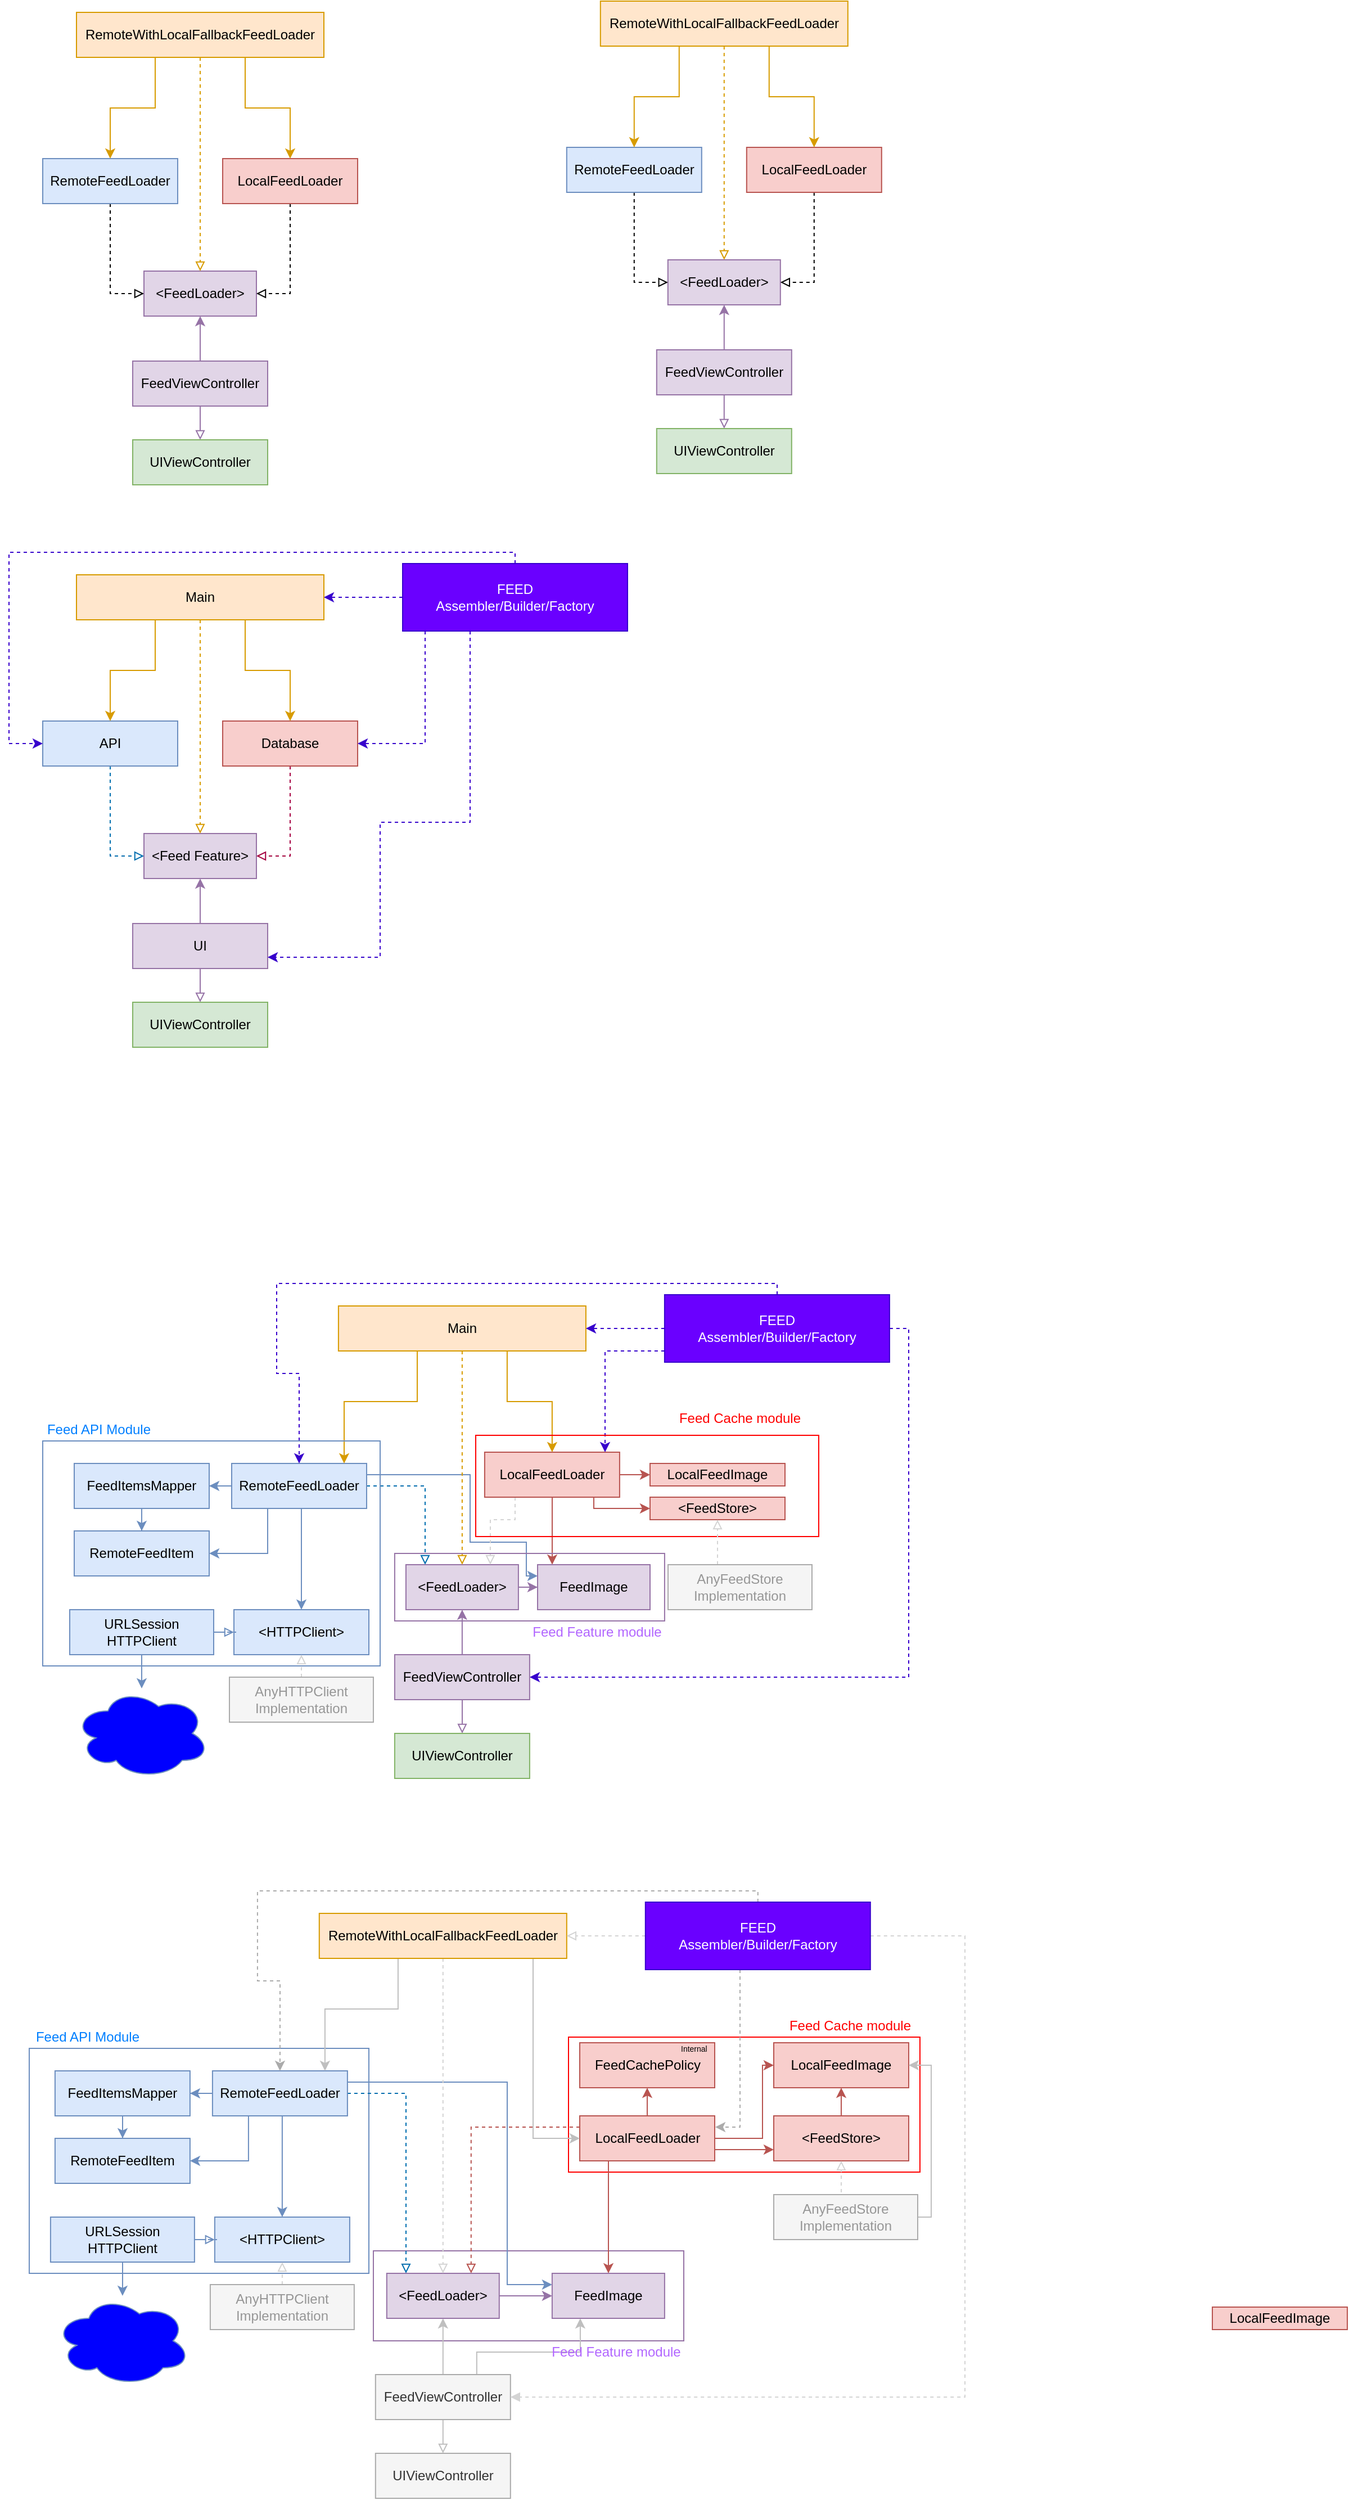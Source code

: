 <mxfile version="20.5.1" type="github">
  <diagram id="p42oD-dZs1eEMd3FKmhi" name="Page-1">
    <mxGraphModel dx="1455" dy="994" grid="1" gridSize="10" guides="1" tooltips="1" connect="1" arrows="1" fold="1" page="1" pageScale="1" pageWidth="850" pageHeight="1100" math="0" shadow="0">
      <root>
        <mxCell id="0" />
        <mxCell id="1" parent="0" />
        <mxCell id="uOSYkVKz3Ye25T7AAIyX-46" value="" style="rounded=0;whiteSpace=wrap;html=1;fillColor=none;strokeColor=#9673a6;" parent="1" vertex="1">
          <mxGeometry x="334" y="2120" width="276" height="80" as="geometry" />
        </mxCell>
        <mxCell id="uOSYkVKz3Ye25T7AAIyX-34" value="" style="rounded=0;whiteSpace=wrap;html=1;fillColor=none;strokeColor=#6c8ebf;" parent="1" vertex="1">
          <mxGeometry x="28" y="1940" width="302" height="200" as="geometry" />
        </mxCell>
        <mxCell id="uOSYkVKz3Ye25T7AAIyX-37" value="" style="rounded=0;whiteSpace=wrap;html=1;fillColor=none;strokeColor=#FF0000;" parent="1" vertex="1">
          <mxGeometry x="507.5" y="1930" width="312.5" height="120" as="geometry" />
        </mxCell>
        <mxCell id="KmlyCW7bkHcfsmOVIcOK-3" style="edgeStyle=orthogonalEdgeStyle;rounded=0;orthogonalLoop=1;jettySize=auto;html=1;fontColor=#1726FF;endArrow=block;endFill=0;fillColor=#e1d5e7;strokeColor=#9673a6;" parent="1" source="KmlyCW7bkHcfsmOVIcOK-1" target="KmlyCW7bkHcfsmOVIcOK-2" edge="1">
          <mxGeometry relative="1" as="geometry" />
        </mxCell>
        <mxCell id="KmlyCW7bkHcfsmOVIcOK-5" style="edgeStyle=orthogonalEdgeStyle;rounded=0;orthogonalLoop=1;jettySize=auto;html=1;fontColor=#1726FF;endArrow=classic;endFill=1;fillColor=#e1d5e7;strokeColor=#9673a6;" parent="1" source="KmlyCW7bkHcfsmOVIcOK-1" target="KmlyCW7bkHcfsmOVIcOK-4" edge="1">
          <mxGeometry relative="1" as="geometry" />
        </mxCell>
        <mxCell id="KmlyCW7bkHcfsmOVIcOK-1" value="FeedViewController" style="rounded=0;whiteSpace=wrap;html=1;fillColor=#e1d5e7;strokeColor=#9673a6;" parent="1" vertex="1">
          <mxGeometry x="120" y="440" width="120" height="40" as="geometry" />
        </mxCell>
        <mxCell id="KmlyCW7bkHcfsmOVIcOK-2" value="UIViewController" style="rounded=0;whiteSpace=wrap;html=1;fillColor=#d5e8d4;strokeColor=#82b366;" parent="1" vertex="1">
          <mxGeometry x="120" y="510" width="120" height="40" as="geometry" />
        </mxCell>
        <mxCell id="KmlyCW7bkHcfsmOVIcOK-4" value="&amp;lt;FeedLoader&amp;gt;" style="rounded=0;whiteSpace=wrap;html=1;fillColor=#e1d5e7;strokeColor=#9673a6;" parent="1" vertex="1">
          <mxGeometry x="130" y="360" width="100" height="40" as="geometry" />
        </mxCell>
        <mxCell id="KmlyCW7bkHcfsmOVIcOK-7" style="edgeStyle=orthogonalEdgeStyle;rounded=0;orthogonalLoop=1;jettySize=auto;html=1;entryX=0;entryY=0.5;entryDx=0;entryDy=0;fontColor=#1726FF;endArrow=block;endFill=0;dashed=1;" parent="1" source="KmlyCW7bkHcfsmOVIcOK-6" target="KmlyCW7bkHcfsmOVIcOK-4" edge="1">
          <mxGeometry relative="1" as="geometry" />
        </mxCell>
        <mxCell id="KmlyCW7bkHcfsmOVIcOK-6" value="RemoteFeedLoader" style="rounded=0;whiteSpace=wrap;html=1;fillColor=#dae8fc;strokeColor=#6c8ebf;" parent="1" vertex="1">
          <mxGeometry x="40" y="260" width="120" height="40" as="geometry" />
        </mxCell>
        <mxCell id="KmlyCW7bkHcfsmOVIcOK-9" style="edgeStyle=orthogonalEdgeStyle;rounded=0;orthogonalLoop=1;jettySize=auto;html=1;entryX=1;entryY=0.5;entryDx=0;entryDy=0;fontColor=#1726FF;endArrow=block;endFill=0;dashed=1;" parent="1" source="KmlyCW7bkHcfsmOVIcOK-8" target="KmlyCW7bkHcfsmOVIcOK-4" edge="1">
          <mxGeometry relative="1" as="geometry" />
        </mxCell>
        <mxCell id="KmlyCW7bkHcfsmOVIcOK-8" value="LocalFeedLoader" style="rounded=0;whiteSpace=wrap;html=1;fillColor=#f8cecc;strokeColor=#b85450;" parent="1" vertex="1">
          <mxGeometry x="200" y="260" width="120" height="40" as="geometry" />
        </mxCell>
        <mxCell id="KmlyCW7bkHcfsmOVIcOK-12" style="edgeStyle=orthogonalEdgeStyle;rounded=0;orthogonalLoop=1;jettySize=auto;html=1;dashed=1;fontColor=#1726FF;endArrow=block;endFill=0;fillColor=#ffe6cc;strokeColor=#d79b00;" parent="1" source="KmlyCW7bkHcfsmOVIcOK-11" target="KmlyCW7bkHcfsmOVIcOK-4" edge="1">
          <mxGeometry relative="1" as="geometry" />
        </mxCell>
        <mxCell id="KmlyCW7bkHcfsmOVIcOK-13" style="edgeStyle=orthogonalEdgeStyle;rounded=0;orthogonalLoop=1;jettySize=auto;html=1;fontColor=#1726FF;endArrow=classic;endFill=1;strokeColor=#d79b00;fillColor=#ffe6cc;" parent="1" source="KmlyCW7bkHcfsmOVIcOK-11" target="KmlyCW7bkHcfsmOVIcOK-6" edge="1">
          <mxGeometry relative="1" as="geometry">
            <Array as="points">
              <mxPoint x="140" y="215" />
              <mxPoint x="100" y="215" />
            </Array>
          </mxGeometry>
        </mxCell>
        <mxCell id="KmlyCW7bkHcfsmOVIcOK-14" style="edgeStyle=orthogonalEdgeStyle;rounded=0;orthogonalLoop=1;jettySize=auto;html=1;fontColor=#1726FF;endArrow=classic;endFill=1;strokeColor=#d79b00;fillColor=#ffe6cc;" parent="1" source="KmlyCW7bkHcfsmOVIcOK-11" target="KmlyCW7bkHcfsmOVIcOK-8" edge="1">
          <mxGeometry relative="1" as="geometry">
            <Array as="points">
              <mxPoint x="220" y="215" />
              <mxPoint x="260" y="215" />
            </Array>
          </mxGeometry>
        </mxCell>
        <mxCell id="KmlyCW7bkHcfsmOVIcOK-11" value="RemoteWithLocalFallbackFeedLoader" style="rounded=0;whiteSpace=wrap;html=1;fillColor=#ffe6cc;strokeColor=#d79b00;" parent="1" vertex="1">
          <mxGeometry x="70" y="130" width="220" height="40" as="geometry" />
        </mxCell>
        <mxCell id="UHS8fWVABQz516dVmGSH-1" style="edgeStyle=orthogonalEdgeStyle;rounded=0;orthogonalLoop=1;jettySize=auto;html=1;fontColor=#1726FF;endArrow=block;endFill=0;fillColor=#e1d5e7;strokeColor=#9673a6;" parent="1" source="UHS8fWVABQz516dVmGSH-3" target="UHS8fWVABQz516dVmGSH-4" edge="1">
          <mxGeometry relative="1" as="geometry" />
        </mxCell>
        <mxCell id="UHS8fWVABQz516dVmGSH-2" style="edgeStyle=orthogonalEdgeStyle;rounded=0;orthogonalLoop=1;jettySize=auto;html=1;fontColor=#1726FF;endArrow=classic;endFill=1;fillColor=#e1d5e7;strokeColor=#9673a6;" parent="1" source="UHS8fWVABQz516dVmGSH-3" target="UHS8fWVABQz516dVmGSH-5" edge="1">
          <mxGeometry relative="1" as="geometry" />
        </mxCell>
        <mxCell id="UHS8fWVABQz516dVmGSH-3" value="UI" style="rounded=0;whiteSpace=wrap;html=1;fillColor=#e1d5e7;strokeColor=#9673a6;" parent="1" vertex="1">
          <mxGeometry x="120" y="940" width="120" height="40" as="geometry" />
        </mxCell>
        <mxCell id="UHS8fWVABQz516dVmGSH-4" value="UIViewController" style="rounded=0;whiteSpace=wrap;html=1;fillColor=#d5e8d4;strokeColor=#82b366;" parent="1" vertex="1">
          <mxGeometry x="120" y="1010" width="120" height="40" as="geometry" />
        </mxCell>
        <mxCell id="UHS8fWVABQz516dVmGSH-5" value="&amp;lt;Feed Feature&amp;gt;" style="rounded=0;whiteSpace=wrap;html=1;fillColor=#e1d5e7;strokeColor=#9673a6;" parent="1" vertex="1">
          <mxGeometry x="130" y="860" width="100" height="40" as="geometry" />
        </mxCell>
        <mxCell id="UHS8fWVABQz516dVmGSH-6" style="edgeStyle=orthogonalEdgeStyle;rounded=0;orthogonalLoop=1;jettySize=auto;html=1;entryX=0;entryY=0.5;entryDx=0;entryDy=0;fontColor=#1726FF;endArrow=block;endFill=0;dashed=1;fillColor=#1ba1e2;strokeColor=#006EAF;" parent="1" source="UHS8fWVABQz516dVmGSH-7" target="UHS8fWVABQz516dVmGSH-5" edge="1">
          <mxGeometry relative="1" as="geometry" />
        </mxCell>
        <mxCell id="UHS8fWVABQz516dVmGSH-7" value="API" style="rounded=0;whiteSpace=wrap;html=1;fillColor=#dae8fc;strokeColor=#6c8ebf;" parent="1" vertex="1">
          <mxGeometry x="40" y="760" width="120" height="40" as="geometry" />
        </mxCell>
        <mxCell id="UHS8fWVABQz516dVmGSH-8" style="edgeStyle=orthogonalEdgeStyle;rounded=0;orthogonalLoop=1;jettySize=auto;html=1;entryX=1;entryY=0.5;entryDx=0;entryDy=0;fontColor=#1726FF;endArrow=block;endFill=0;dashed=1;fillColor=#d80073;strokeColor=#A50040;" parent="1" source="UHS8fWVABQz516dVmGSH-9" target="UHS8fWVABQz516dVmGSH-5" edge="1">
          <mxGeometry relative="1" as="geometry" />
        </mxCell>
        <mxCell id="UHS8fWVABQz516dVmGSH-9" value="Database" style="rounded=0;whiteSpace=wrap;html=1;fillColor=#f8cecc;strokeColor=#b85450;" parent="1" vertex="1">
          <mxGeometry x="200" y="760" width="120" height="40" as="geometry" />
        </mxCell>
        <mxCell id="UHS8fWVABQz516dVmGSH-10" style="edgeStyle=orthogonalEdgeStyle;rounded=0;orthogonalLoop=1;jettySize=auto;html=1;dashed=1;fontColor=#1726FF;endArrow=block;endFill=0;fillColor=#ffe6cc;strokeColor=#d79b00;" parent="1" source="UHS8fWVABQz516dVmGSH-13" target="UHS8fWVABQz516dVmGSH-5" edge="1">
          <mxGeometry relative="1" as="geometry" />
        </mxCell>
        <mxCell id="UHS8fWVABQz516dVmGSH-11" style="edgeStyle=orthogonalEdgeStyle;rounded=0;orthogonalLoop=1;jettySize=auto;html=1;fontColor=#1726FF;endArrow=classic;endFill=1;strokeColor=#d79b00;fillColor=#ffe6cc;" parent="1" source="UHS8fWVABQz516dVmGSH-13" target="UHS8fWVABQz516dVmGSH-7" edge="1">
          <mxGeometry relative="1" as="geometry">
            <Array as="points">
              <mxPoint x="140" y="715" />
              <mxPoint x="100" y="715" />
            </Array>
          </mxGeometry>
        </mxCell>
        <mxCell id="UHS8fWVABQz516dVmGSH-12" style="edgeStyle=orthogonalEdgeStyle;rounded=0;orthogonalLoop=1;jettySize=auto;html=1;fontColor=#1726FF;endArrow=classic;endFill=1;strokeColor=#d79b00;fillColor=#ffe6cc;" parent="1" source="UHS8fWVABQz516dVmGSH-13" target="UHS8fWVABQz516dVmGSH-9" edge="1">
          <mxGeometry relative="1" as="geometry">
            <Array as="points">
              <mxPoint x="220" y="715" />
              <mxPoint x="260" y="715" />
            </Array>
          </mxGeometry>
        </mxCell>
        <mxCell id="UHS8fWVABQz516dVmGSH-13" value="Main" style="rounded=0;whiteSpace=wrap;html=1;fillColor=#ffe6cc;strokeColor=#d79b00;" parent="1" vertex="1">
          <mxGeometry x="70" y="630" width="220" height="40" as="geometry" />
        </mxCell>
        <mxCell id="UHS8fWVABQz516dVmGSH-28" style="edgeStyle=orthogonalEdgeStyle;rounded=0;orthogonalLoop=1;jettySize=auto;html=1;dashed=1;fillColor=#6a00ff;strokeColor=#3700CC;" parent="1" source="UHS8fWVABQz516dVmGSH-27" target="UHS8fWVABQz516dVmGSH-7" edge="1">
          <mxGeometry relative="1" as="geometry">
            <Array as="points">
              <mxPoint x="460" y="610" />
              <mxPoint x="10" y="610" />
              <mxPoint x="10" y="780" />
            </Array>
          </mxGeometry>
        </mxCell>
        <mxCell id="UHS8fWVABQz516dVmGSH-29" style="edgeStyle=orthogonalEdgeStyle;rounded=0;orthogonalLoop=1;jettySize=auto;html=1;dashed=1;fillColor=#6a00ff;strokeColor=#3700CC;" parent="1" source="UHS8fWVABQz516dVmGSH-27" edge="1">
          <mxGeometry relative="1" as="geometry">
            <mxPoint x="290" y="650" as="targetPoint" />
            <Array as="points">
              <mxPoint x="290" y="650" />
            </Array>
          </mxGeometry>
        </mxCell>
        <mxCell id="UHS8fWVABQz516dVmGSH-30" style="edgeStyle=orthogonalEdgeStyle;rounded=0;orthogonalLoop=1;jettySize=auto;html=1;entryX=1;entryY=0.5;entryDx=0;entryDy=0;dashed=1;fillColor=#6a00ff;strokeColor=#3700CC;" parent="1" source="UHS8fWVABQz516dVmGSH-27" target="UHS8fWVABQz516dVmGSH-9" edge="1">
          <mxGeometry relative="1" as="geometry">
            <Array as="points">
              <mxPoint x="380" y="780" />
            </Array>
          </mxGeometry>
        </mxCell>
        <mxCell id="UHS8fWVABQz516dVmGSH-31" style="edgeStyle=orthogonalEdgeStyle;rounded=0;orthogonalLoop=1;jettySize=auto;html=1;entryX=1;entryY=0.75;entryDx=0;entryDy=0;dashed=1;fillColor=#6a00ff;strokeColor=#3700CC;" parent="1" source="UHS8fWVABQz516dVmGSH-27" target="UHS8fWVABQz516dVmGSH-3" edge="1">
          <mxGeometry relative="1" as="geometry">
            <Array as="points">
              <mxPoint x="420" y="850" />
              <mxPoint x="340" y="850" />
              <mxPoint x="340" y="970" />
            </Array>
          </mxGeometry>
        </mxCell>
        <mxCell id="UHS8fWVABQz516dVmGSH-27" value="FEED&lt;br&gt;Assembler/Builder/Factory" style="rounded=0;whiteSpace=wrap;html=1;fillColor=#6a00ff;strokeColor=#3700CC;fontColor=#ffffff;" parent="1" vertex="1">
          <mxGeometry x="360" y="620" width="200" height="60" as="geometry" />
        </mxCell>
        <mxCell id="RN0qRQM23OqKxAwOWOvE-1" style="edgeStyle=orthogonalEdgeStyle;rounded=0;orthogonalLoop=1;jettySize=auto;html=1;fontColor=#1726FF;endArrow=block;endFill=0;fillColor=#e1d5e7;strokeColor=#9673a6;" parent="1" source="RN0qRQM23OqKxAwOWOvE-3" target="RN0qRQM23OqKxAwOWOvE-4" edge="1">
          <mxGeometry relative="1" as="geometry" />
        </mxCell>
        <mxCell id="RN0qRQM23OqKxAwOWOvE-2" style="edgeStyle=orthogonalEdgeStyle;rounded=0;orthogonalLoop=1;jettySize=auto;html=1;fontColor=#1726FF;endArrow=classic;endFill=1;fillColor=#e1d5e7;strokeColor=#9673a6;" parent="1" source="RN0qRQM23OqKxAwOWOvE-3" target="RN0qRQM23OqKxAwOWOvE-5" edge="1">
          <mxGeometry relative="1" as="geometry" />
        </mxCell>
        <mxCell id="RN0qRQM23OqKxAwOWOvE-3" value="FeedViewController" style="rounded=0;whiteSpace=wrap;html=1;fillColor=#e1d5e7;strokeColor=#9673a6;" parent="1" vertex="1">
          <mxGeometry x="352.95" y="1590" width="120" height="40" as="geometry" />
        </mxCell>
        <mxCell id="RN0qRQM23OqKxAwOWOvE-4" value="UIViewController" style="rounded=0;whiteSpace=wrap;html=1;fillColor=#d5e8d4;strokeColor=#82b366;" parent="1" vertex="1">
          <mxGeometry x="352.95" y="1660" width="120" height="40" as="geometry" />
        </mxCell>
        <mxCell id="om084BK4JAXsh2P9WHg9-24" style="edgeStyle=orthogonalEdgeStyle;rounded=0;orthogonalLoop=1;jettySize=auto;html=1;entryX=0;entryY=0.5;entryDx=0;entryDy=0;labelBackgroundColor=default;fontColor=#1726FF;strokeColor=#9673a6;endFill=1;fillColor=#e1d5e7;" parent="1" source="RN0qRQM23OqKxAwOWOvE-5" target="om084BK4JAXsh2P9WHg9-11" edge="1">
          <mxGeometry relative="1" as="geometry">
            <Array as="points" />
          </mxGeometry>
        </mxCell>
        <mxCell id="RN0qRQM23OqKxAwOWOvE-5" value="&amp;lt;FeedLoader&amp;gt;" style="rounded=0;whiteSpace=wrap;html=1;fillColor=#e1d5e7;strokeColor=#9673a6;" parent="1" vertex="1">
          <mxGeometry x="362.95" y="1510" width="100" height="40" as="geometry" />
        </mxCell>
        <mxCell id="RN0qRQM23OqKxAwOWOvE-6" style="edgeStyle=orthogonalEdgeStyle;rounded=0;orthogonalLoop=1;jettySize=auto;html=1;fontColor=#1726FF;endArrow=block;endFill=0;dashed=1;fillColor=#1ba1e2;strokeColor=#006EAF;exitX=1;exitY=0.5;exitDx=0;exitDy=0;" parent="1" source="RN0qRQM23OqKxAwOWOvE-7" edge="1">
          <mxGeometry relative="1" as="geometry">
            <mxPoint x="380" y="1510" as="targetPoint" />
            <Array as="points">
              <mxPoint x="380" y="1440" />
            </Array>
          </mxGeometry>
        </mxCell>
        <mxCell id="RN0qRQM23OqKxAwOWOvE-25" style="edgeStyle=orthogonalEdgeStyle;rounded=0;orthogonalLoop=1;jettySize=auto;html=1;entryX=0.5;entryY=0;entryDx=0;entryDy=0;fillColor=#dae8fc;strokeColor=#6c8ebf;" parent="1" source="RN0qRQM23OqKxAwOWOvE-7" target="RN0qRQM23OqKxAwOWOvE-20" edge="1">
          <mxGeometry relative="1" as="geometry">
            <Array as="points">
              <mxPoint x="270" y="1480" />
              <mxPoint x="270" y="1480" />
            </Array>
          </mxGeometry>
        </mxCell>
        <mxCell id="RN0qRQM23OqKxAwOWOvE-26" value="" style="edgeStyle=orthogonalEdgeStyle;rounded=0;orthogonalLoop=1;jettySize=auto;html=1;fillColor=#dae8fc;strokeColor=#6c8ebf;" parent="1" source="RN0qRQM23OqKxAwOWOvE-7" target="RN0qRQM23OqKxAwOWOvE-19" edge="1">
          <mxGeometry relative="1" as="geometry" />
        </mxCell>
        <mxCell id="om084BK4JAXsh2P9WHg9-22" style="edgeStyle=orthogonalEdgeStyle;rounded=0;orthogonalLoop=1;jettySize=auto;html=1;labelBackgroundColor=default;fontColor=default;strokeColor=#6c8ebf;entryX=1;entryY=0.5;entryDx=0;entryDy=0;fillColor=#dae8fc;" parent="1" source="RN0qRQM23OqKxAwOWOvE-7" target="om084BK4JAXsh2P9WHg9-17" edge="1">
          <mxGeometry relative="1" as="geometry">
            <mxPoint x="190" y="1510.0" as="targetPoint" />
            <Array as="points">
              <mxPoint x="240" y="1500" />
            </Array>
          </mxGeometry>
        </mxCell>
        <mxCell id="om084BK4JAXsh2P9WHg9-23" style="edgeStyle=orthogonalEdgeStyle;rounded=0;orthogonalLoop=1;jettySize=auto;html=1;entryX=0;entryY=0.25;entryDx=0;entryDy=0;labelBackgroundColor=default;fontColor=default;strokeColor=#6c8ebf;fillColor=#dae8fc;" parent="1" source="RN0qRQM23OqKxAwOWOvE-7" target="om084BK4JAXsh2P9WHg9-11" edge="1">
          <mxGeometry relative="1" as="geometry">
            <Array as="points">
              <mxPoint x="420" y="1430" />
              <mxPoint x="420" y="1490" />
              <mxPoint x="470" y="1490" />
              <mxPoint x="470" y="1520" />
            </Array>
          </mxGeometry>
        </mxCell>
        <mxCell id="RN0qRQM23OqKxAwOWOvE-7" value="RemoteFeedLoader" style="rounded=0;whiteSpace=wrap;html=1;fillColor=#dae8fc;strokeColor=#6c8ebf;" parent="1" vertex="1">
          <mxGeometry x="208" y="1420" width="120" height="40" as="geometry" />
        </mxCell>
        <mxCell id="om084BK4JAXsh2P9WHg9-7" style="edgeStyle=orthogonalEdgeStyle;rounded=0;orthogonalLoop=1;jettySize=auto;html=1;entryX=0;entryY=0.5;entryDx=0;entryDy=0;fontColor=#FF0000;labelBackgroundColor=none;fillColor=#f8cecc;strokeColor=#b85450;" parent="1" source="RN0qRQM23OqKxAwOWOvE-9" target="om084BK4JAXsh2P9WHg9-1" edge="1">
          <mxGeometry relative="1" as="geometry" />
        </mxCell>
        <mxCell id="om084BK4JAXsh2P9WHg9-14" style="edgeStyle=orthogonalEdgeStyle;rounded=0;orthogonalLoop=1;jettySize=auto;html=1;labelBackgroundColor=none;fontColor=#FF0000;strokeColor=#b85450;fillColor=#f8cecc;" parent="1" source="RN0qRQM23OqKxAwOWOvE-9" target="om084BK4JAXsh2P9WHg9-11" edge="1">
          <mxGeometry relative="1" as="geometry">
            <Array as="points">
              <mxPoint x="493" y="1490" />
              <mxPoint x="493" y="1490" />
            </Array>
          </mxGeometry>
        </mxCell>
        <mxCell id="om084BK4JAXsh2P9WHg9-27" style="edgeStyle=orthogonalEdgeStyle;rounded=0;orthogonalLoop=1;jettySize=auto;html=1;entryX=0;entryY=0.5;entryDx=0;entryDy=0;labelBackgroundColor=none;fontColor=#FF0000;strokeColor=#b85450;fillColor=#f8cecc;" parent="1" source="RN0qRQM23OqKxAwOWOvE-9" target="om084BK4JAXsh2P9WHg9-26" edge="1">
          <mxGeometry relative="1" as="geometry">
            <Array as="points">
              <mxPoint x="530" y="1460" />
            </Array>
          </mxGeometry>
        </mxCell>
        <mxCell id="om084BK4JAXsh2P9WHg9-34" style="edgeStyle=orthogonalEdgeStyle;rounded=0;orthogonalLoop=1;jettySize=auto;html=1;labelBackgroundColor=default;fontColor=default;strokeColor=#D4D4D4;entryX=0.75;entryY=0;entryDx=0;entryDy=0;endArrow=block;endFill=0;dashed=1;fillColor=#dae8fc;" parent="1" source="RN0qRQM23OqKxAwOWOvE-9" target="RN0qRQM23OqKxAwOWOvE-5" edge="1">
          <mxGeometry relative="1" as="geometry">
            <mxPoint x="440" y="1480" as="targetPoint" />
            <Array as="points">
              <mxPoint x="460" y="1470" />
              <mxPoint x="438" y="1470" />
            </Array>
          </mxGeometry>
        </mxCell>
        <mxCell id="RN0qRQM23OqKxAwOWOvE-9" value="LocalFeedLoader" style="rounded=0;whiteSpace=wrap;html=1;fillColor=#f8cecc;strokeColor=#b85450;" parent="1" vertex="1">
          <mxGeometry x="432.95" y="1410" width="120" height="40" as="geometry" />
        </mxCell>
        <mxCell id="RN0qRQM23OqKxAwOWOvE-10" style="edgeStyle=orthogonalEdgeStyle;rounded=0;orthogonalLoop=1;jettySize=auto;html=1;dashed=1;fontColor=#1726FF;endArrow=block;endFill=0;fillColor=#ffe6cc;strokeColor=#d79b00;" parent="1" source="RN0qRQM23OqKxAwOWOvE-13" target="RN0qRQM23OqKxAwOWOvE-5" edge="1">
          <mxGeometry relative="1" as="geometry" />
        </mxCell>
        <mxCell id="RN0qRQM23OqKxAwOWOvE-11" style="edgeStyle=orthogonalEdgeStyle;rounded=0;orthogonalLoop=1;jettySize=auto;html=1;fontColor=#1726FF;endArrow=classic;endFill=1;strokeColor=#d79b00;fillColor=#ffe6cc;" parent="1" source="RN0qRQM23OqKxAwOWOvE-13" target="RN0qRQM23OqKxAwOWOvE-7" edge="1">
          <mxGeometry relative="1" as="geometry">
            <Array as="points">
              <mxPoint x="373" y="1365" />
              <mxPoint x="308" y="1365" />
            </Array>
          </mxGeometry>
        </mxCell>
        <mxCell id="RN0qRQM23OqKxAwOWOvE-12" style="edgeStyle=orthogonalEdgeStyle;rounded=0;orthogonalLoop=1;jettySize=auto;html=1;fontColor=#1726FF;endArrow=classic;endFill=1;strokeColor=#d79b00;fillColor=#ffe6cc;" parent="1" source="RN0qRQM23OqKxAwOWOvE-13" target="RN0qRQM23OqKxAwOWOvE-9" edge="1">
          <mxGeometry relative="1" as="geometry">
            <Array as="points">
              <mxPoint x="452.95" y="1365" />
              <mxPoint x="492.95" y="1365" />
            </Array>
          </mxGeometry>
        </mxCell>
        <mxCell id="RN0qRQM23OqKxAwOWOvE-13" value="Main" style="rounded=0;whiteSpace=wrap;html=1;fillColor=#ffe6cc;strokeColor=#d79b00;" parent="1" vertex="1">
          <mxGeometry x="302.95" y="1280" width="220" height="40" as="geometry" />
        </mxCell>
        <mxCell id="RN0qRQM23OqKxAwOWOvE-14" style="edgeStyle=orthogonalEdgeStyle;rounded=0;orthogonalLoop=1;jettySize=auto;html=1;dashed=1;fillColor=#6a00ff;strokeColor=#3700CC;entryX=0.5;entryY=0;entryDx=0;entryDy=0;" parent="1" source="RN0qRQM23OqKxAwOWOvE-18" target="RN0qRQM23OqKxAwOWOvE-7" edge="1">
          <mxGeometry relative="1" as="geometry">
            <Array as="points">
              <mxPoint x="693" y="1260" />
              <mxPoint x="248" y="1260" />
              <mxPoint x="248" y="1340" />
              <mxPoint x="268" y="1340" />
            </Array>
          </mxGeometry>
        </mxCell>
        <mxCell id="RN0qRQM23OqKxAwOWOvE-15" style="edgeStyle=orthogonalEdgeStyle;rounded=0;orthogonalLoop=1;jettySize=auto;html=1;dashed=1;fillColor=#6a00ff;strokeColor=#3700CC;" parent="1" source="RN0qRQM23OqKxAwOWOvE-18" edge="1">
          <mxGeometry relative="1" as="geometry">
            <mxPoint x="522.95" y="1300" as="targetPoint" />
            <Array as="points">
              <mxPoint x="522.95" y="1300" />
            </Array>
          </mxGeometry>
        </mxCell>
        <mxCell id="RN0qRQM23OqKxAwOWOvE-16" style="edgeStyle=orthogonalEdgeStyle;rounded=0;orthogonalLoop=1;jettySize=auto;html=1;dashed=1;fillColor=#6a00ff;strokeColor=#3700CC;" parent="1" source="RN0qRQM23OqKxAwOWOvE-18" edge="1">
          <mxGeometry relative="1" as="geometry">
            <Array as="points">
              <mxPoint x="540" y="1320" />
            </Array>
            <mxPoint x="540" y="1410" as="targetPoint" />
          </mxGeometry>
        </mxCell>
        <mxCell id="RN0qRQM23OqKxAwOWOvE-17" style="edgeStyle=orthogonalEdgeStyle;rounded=0;orthogonalLoop=1;jettySize=auto;html=1;dashed=1;fillColor=#6a00ff;strokeColor=#3700CC;" parent="1" source="RN0qRQM23OqKxAwOWOvE-18" edge="1">
          <mxGeometry relative="1" as="geometry">
            <Array as="points">
              <mxPoint x="810" y="1300" />
              <mxPoint x="810" y="1610" />
              <mxPoint x="473" y="1610" />
            </Array>
            <mxPoint x="473" y="1610" as="targetPoint" />
          </mxGeometry>
        </mxCell>
        <mxCell id="RN0qRQM23OqKxAwOWOvE-18" value="FEED&lt;br&gt;Assembler/Builder/Factory" style="rounded=0;whiteSpace=wrap;html=1;fillColor=#6a00ff;strokeColor=#3700CC;fontColor=#ffffff;" parent="1" vertex="1">
          <mxGeometry x="592.95" y="1270" width="200" height="60" as="geometry" />
        </mxCell>
        <mxCell id="om084BK4JAXsh2P9WHg9-21" value="" style="edgeStyle=orthogonalEdgeStyle;rounded=0;orthogonalLoop=1;jettySize=auto;html=1;labelBackgroundColor=default;fontColor=default;strokeColor=#6c8ebf;fillColor=#dae8fc;" parent="1" source="RN0qRQM23OqKxAwOWOvE-19" target="om084BK4JAXsh2P9WHg9-17" edge="1">
          <mxGeometry relative="1" as="geometry" />
        </mxCell>
        <mxCell id="RN0qRQM23OqKxAwOWOvE-19" value="FeedItemsMapper" style="rounded=0;whiteSpace=wrap;html=1;fillColor=#dae8fc;strokeColor=#6c8ebf;" parent="1" vertex="1">
          <mxGeometry x="68" y="1420" width="120" height="40" as="geometry" />
        </mxCell>
        <mxCell id="RN0qRQM23OqKxAwOWOvE-20" value="&amp;lt;HTTPClient&amp;gt;" style="rounded=0;whiteSpace=wrap;html=1;fillColor=#dae8fc;strokeColor=#6c8ebf;" parent="1" vertex="1">
          <mxGeometry x="210" y="1550" width="120" height="40" as="geometry" />
        </mxCell>
        <mxCell id="RN0qRQM23OqKxAwOWOvE-23" value="" style="edgeStyle=orthogonalEdgeStyle;rounded=0;orthogonalLoop=1;jettySize=auto;html=1;fillColor=#dae8fc;strokeColor=#6c8ebf;" parent="1" source="RN0qRQM23OqKxAwOWOvE-21" target="RN0qRQM23OqKxAwOWOvE-22" edge="1">
          <mxGeometry relative="1" as="geometry" />
        </mxCell>
        <mxCell id="RN0qRQM23OqKxAwOWOvE-24" value="" style="edgeStyle=orthogonalEdgeStyle;rounded=0;orthogonalLoop=1;jettySize=auto;html=1;endArrow=block;endFill=0;dashed=1;fillColor=#dae8fc;strokeColor=#6c8ebf;" parent="1" source="RN0qRQM23OqKxAwOWOvE-21" target="RN0qRQM23OqKxAwOWOvE-20" edge="1">
          <mxGeometry relative="1" as="geometry" />
        </mxCell>
        <mxCell id="RN0qRQM23OqKxAwOWOvE-21" value="URLSession&lt;br&gt;HTTPClient" style="rounded=0;whiteSpace=wrap;html=1;fillColor=#dae8fc;strokeColor=#6c8ebf;" parent="1" vertex="1">
          <mxGeometry x="64" y="1550" width="128" height="40" as="geometry" />
        </mxCell>
        <mxCell id="RN0qRQM23OqKxAwOWOvE-22" value="" style="ellipse;shape=cloud;whiteSpace=wrap;html=1;fillColor=#0000FF;strokeColor=#6c8ebf;" parent="1" vertex="1">
          <mxGeometry x="68" y="1620" width="120" height="80" as="geometry" />
        </mxCell>
        <mxCell id="RN0qRQM23OqKxAwOWOvE-28" value="" style="rounded=0;whiteSpace=wrap;html=1;fillColor=none;strokeColor=#6c8ebf;" parent="1" vertex="1">
          <mxGeometry x="40" y="1400" width="300" height="200" as="geometry" />
        </mxCell>
        <mxCell id="RN0qRQM23OqKxAwOWOvE-29" value="Feed API Module" style="text;html=1;strokeColor=none;fillColor=none;align=center;verticalAlign=middle;whiteSpace=wrap;rounded=0;fontColor=#007FFF;" parent="1" vertex="1">
          <mxGeometry x="40" y="1380" width="100" height="20" as="geometry" />
        </mxCell>
        <mxCell id="om084BK4JAXsh2P9WHg9-1" value="LocalFeedImage" style="rounded=0;whiteSpace=wrap;html=1;fillColor=#f8cecc;strokeColor=#b85450;" parent="1" vertex="1">
          <mxGeometry x="580" y="1420" width="120" height="20" as="geometry" />
        </mxCell>
        <mxCell id="om084BK4JAXsh2P9WHg9-2" value="" style="rounded=0;whiteSpace=wrap;html=1;fillColor=none;strokeColor=#FF0000;" parent="1" vertex="1">
          <mxGeometry x="425" y="1395" width="305" height="90" as="geometry" />
        </mxCell>
        <mxCell id="om084BK4JAXsh2P9WHg9-5" value="Feed Cache module" style="text;html=1;strokeColor=none;fillColor=none;align=center;verticalAlign=middle;whiteSpace=wrap;rounded=0;fontColor=#FF0000;" parent="1" vertex="1">
          <mxGeometry x="600" y="1370" width="120" height="20" as="geometry" />
        </mxCell>
        <mxCell id="om084BK4JAXsh2P9WHg9-8" value="" style="edgeStyle=orthogonalEdgeStyle;rounded=0;orthogonalLoop=1;jettySize=auto;html=1;endArrow=block;endFill=0;dashed=1;fillColor=#dae8fc;strokeColor=#D4D4D4;exitX=0.5;exitY=0;exitDx=0;exitDy=0;entryX=0.5;entryY=1;entryDx=0;entryDy=0;" parent="1" source="om084BK4JAXsh2P9WHg9-9" target="RN0qRQM23OqKxAwOWOvE-20" edge="1">
          <mxGeometry relative="1" as="geometry">
            <mxPoint x="8" y="1510" as="targetPoint" />
            <Array as="points" />
          </mxGeometry>
        </mxCell>
        <mxCell id="om084BK4JAXsh2P9WHg9-9" value="&lt;font color=&quot;#969696&quot;&gt;AnyHTTPClient&lt;br&gt;Implementation&lt;br&gt;&lt;/font&gt;" style="rounded=0;whiteSpace=wrap;html=1;fillColor=#F5F5F5;strokeColor=#ABABAB;fontColor=#333333;" parent="1" vertex="1">
          <mxGeometry x="206" y="1610" width="128" height="40" as="geometry" />
        </mxCell>
        <mxCell id="om084BK4JAXsh2P9WHg9-11" value="FeedImage" style="rounded=0;whiteSpace=wrap;html=1;fillColor=#e1d5e7;strokeColor=#9673a6;" parent="1" vertex="1">
          <mxGeometry x="480" y="1510" width="100" height="40" as="geometry" />
        </mxCell>
        <mxCell id="om084BK4JAXsh2P9WHg9-17" value="RemoteFeedItem" style="rounded=0;whiteSpace=wrap;html=1;fillColor=#dae8fc;strokeColor=#6c8ebf;" parent="1" vertex="1">
          <mxGeometry x="68" y="1480" width="120" height="40" as="geometry" />
        </mxCell>
        <mxCell id="om084BK4JAXsh2P9WHg9-26" value="&amp;lt;FeedStore&amp;gt;" style="rounded=0;whiteSpace=wrap;html=1;fillColor=#f8cecc;strokeColor=#b85450;" parent="1" vertex="1">
          <mxGeometry x="580" y="1450" width="120" height="20" as="geometry" />
        </mxCell>
        <mxCell id="om084BK4JAXsh2P9WHg9-29" value="" style="edgeStyle=orthogonalEdgeStyle;rounded=0;orthogonalLoop=1;jettySize=auto;html=1;endArrow=block;endFill=0;dashed=1;fillColor=#dae8fc;strokeColor=#D4D4D4;exitX=0.379;exitY=0.034;exitDx=0;exitDy=0;entryX=0.5;entryY=1;entryDx=0;entryDy=0;exitPerimeter=0;" parent="1" source="om084BK4JAXsh2P9WHg9-30" target="om084BK4JAXsh2P9WHg9-26" edge="1">
          <mxGeometry relative="1" as="geometry">
            <mxPoint x="656" y="1490" as="targetPoint" />
            <Array as="points">
              <mxPoint x="641" y="1510" />
              <mxPoint x="640" y="1510" />
            </Array>
          </mxGeometry>
        </mxCell>
        <mxCell id="om084BK4JAXsh2P9WHg9-30" value="&lt;font color=&quot;#969696&quot;&gt;AnyFeedStore&lt;br&gt;Implementation&lt;br&gt;&lt;/font&gt;" style="rounded=0;whiteSpace=wrap;html=1;fillColor=#F5F5F5;strokeColor=#ABABAB;fontColor=#333333;" parent="1" vertex="1">
          <mxGeometry x="596" y="1510" width="128" height="40" as="geometry" />
        </mxCell>
        <mxCell id="om084BK4JAXsh2P9WHg9-32" value="" style="rounded=0;whiteSpace=wrap;html=1;fillColor=none;strokeColor=#9673a6;" parent="1" vertex="1">
          <mxGeometry x="352.95" y="1500" width="240" height="60" as="geometry" />
        </mxCell>
        <mxCell id="om084BK4JAXsh2P9WHg9-33" value="&lt;font color=&quot;#b266ff&quot;&gt;Feed Feature module&lt;/font&gt;" style="text;html=1;strokeColor=none;fillColor=none;align=center;verticalAlign=middle;whiteSpace=wrap;rounded=0;fontColor=#FF0000;" parent="1" vertex="1">
          <mxGeometry x="472.95" y="1560" width="120" height="20" as="geometry" />
        </mxCell>
        <mxCell id="uOSYkVKz3Ye25T7AAIyX-1" style="edgeStyle=orthogonalEdgeStyle;rounded=0;orthogonalLoop=1;jettySize=auto;html=1;fontColor=#1726FF;endArrow=block;endFill=0;fillColor=#e1d5e7;strokeColor=#BFBFBF;" parent="1" source="uOSYkVKz3Ye25T7AAIyX-3" target="uOSYkVKz3Ye25T7AAIyX-4" edge="1">
          <mxGeometry relative="1" as="geometry" />
        </mxCell>
        <mxCell id="uOSYkVKz3Ye25T7AAIyX-2" style="edgeStyle=orthogonalEdgeStyle;rounded=0;orthogonalLoop=1;jettySize=auto;html=1;fontColor=#1726FF;endArrow=classic;endFill=1;fillColor=#e1d5e7;strokeColor=#BFBFBF;" parent="1" source="uOSYkVKz3Ye25T7AAIyX-3" target="uOSYkVKz3Ye25T7AAIyX-6" edge="1">
          <mxGeometry relative="1" as="geometry" />
        </mxCell>
        <mxCell id="uOSYkVKz3Ye25T7AAIyX-64" style="edgeStyle=orthogonalEdgeStyle;rounded=0;orthogonalLoop=1;jettySize=auto;html=1;entryX=0.25;entryY=1;entryDx=0;entryDy=0;fontSize=7;strokeColor=#BFBFBF;exitX=0.75;exitY=0;exitDx=0;exitDy=0;" parent="1" source="uOSYkVKz3Ye25T7AAIyX-3" target="uOSYkVKz3Ye25T7AAIyX-41" edge="1">
          <mxGeometry relative="1" as="geometry">
            <Array as="points">
              <mxPoint x="426" y="2210" />
              <mxPoint x="518" y="2210" />
            </Array>
          </mxGeometry>
        </mxCell>
        <mxCell id="uOSYkVKz3Ye25T7AAIyX-3" value="FeedViewController" style="rounded=0;whiteSpace=wrap;html=1;fillColor=#F5F5F5;strokeColor=#ABABAB;fontColor=#333333;" parent="1" vertex="1">
          <mxGeometry x="335.9" y="2230" width="120" height="40" as="geometry" />
        </mxCell>
        <mxCell id="uOSYkVKz3Ye25T7AAIyX-4" value="UIViewController" style="rounded=0;whiteSpace=wrap;html=1;fillColor=#F5F5F5;strokeColor=#ABABAB;fontColor=#333333;" parent="1" vertex="1">
          <mxGeometry x="335.9" y="2300" width="120" height="40" as="geometry" />
        </mxCell>
        <mxCell id="uOSYkVKz3Ye25T7AAIyX-5" style="edgeStyle=orthogonalEdgeStyle;rounded=0;orthogonalLoop=1;jettySize=auto;html=1;entryX=0;entryY=0.5;entryDx=0;entryDy=0;labelBackgroundColor=default;fontColor=#1726FF;strokeColor=#9673a6;endFill=1;fillColor=#e1d5e7;" parent="1" source="uOSYkVKz3Ye25T7AAIyX-6" target="uOSYkVKz3Ye25T7AAIyX-41" edge="1">
          <mxGeometry relative="1" as="geometry">
            <Array as="points" />
          </mxGeometry>
        </mxCell>
        <mxCell id="uOSYkVKz3Ye25T7AAIyX-6" value="&amp;lt;FeedLoader&amp;gt;" style="rounded=0;whiteSpace=wrap;html=1;fillColor=#e1d5e7;strokeColor=#9673a6;" parent="1" vertex="1">
          <mxGeometry x="345.9" y="2140" width="100" height="40" as="geometry" />
        </mxCell>
        <mxCell id="uOSYkVKz3Ye25T7AAIyX-7" style="edgeStyle=orthogonalEdgeStyle;rounded=0;orthogonalLoop=1;jettySize=auto;html=1;fontColor=#1726FF;endArrow=block;endFill=0;dashed=1;fillColor=#1ba1e2;strokeColor=#006EAF;exitX=1;exitY=0.5;exitDx=0;exitDy=0;" parent="1" source="uOSYkVKz3Ye25T7AAIyX-12" target="uOSYkVKz3Ye25T7AAIyX-6" edge="1">
          <mxGeometry relative="1" as="geometry">
            <mxPoint x="362.95" y="2050" as="targetPoint" />
            <Array as="points">
              <mxPoint x="363" y="1980" />
            </Array>
          </mxGeometry>
        </mxCell>
        <mxCell id="uOSYkVKz3Ye25T7AAIyX-8" style="edgeStyle=orthogonalEdgeStyle;rounded=0;orthogonalLoop=1;jettySize=auto;html=1;entryX=0.5;entryY=0;entryDx=0;entryDy=0;fillColor=#dae8fc;strokeColor=#6c8ebf;" parent="1" source="uOSYkVKz3Ye25T7AAIyX-12" target="uOSYkVKz3Ye25T7AAIyX-29" edge="1">
          <mxGeometry relative="1" as="geometry">
            <Array as="points">
              <mxPoint x="252.95" y="2020" />
              <mxPoint x="252.95" y="2020" />
            </Array>
          </mxGeometry>
        </mxCell>
        <mxCell id="uOSYkVKz3Ye25T7AAIyX-9" value="" style="edgeStyle=orthogonalEdgeStyle;rounded=0;orthogonalLoop=1;jettySize=auto;html=1;fillColor=#dae8fc;strokeColor=#6c8ebf;" parent="1" source="uOSYkVKz3Ye25T7AAIyX-12" target="uOSYkVKz3Ye25T7AAIyX-28" edge="1">
          <mxGeometry relative="1" as="geometry" />
        </mxCell>
        <mxCell id="uOSYkVKz3Ye25T7AAIyX-10" style="edgeStyle=orthogonalEdgeStyle;rounded=0;orthogonalLoop=1;jettySize=auto;html=1;labelBackgroundColor=default;fontColor=default;strokeColor=#6c8ebf;entryX=1;entryY=0.5;entryDx=0;entryDy=0;fillColor=#dae8fc;" parent="1" source="uOSYkVKz3Ye25T7AAIyX-12" target="uOSYkVKz3Ye25T7AAIyX-42" edge="1">
          <mxGeometry relative="1" as="geometry">
            <mxPoint x="172.95" y="2050" as="targetPoint" />
            <Array as="points">
              <mxPoint x="222.95" y="2040" />
            </Array>
          </mxGeometry>
        </mxCell>
        <mxCell id="uOSYkVKz3Ye25T7AAIyX-11" style="edgeStyle=orthogonalEdgeStyle;rounded=0;orthogonalLoop=1;jettySize=auto;html=1;entryX=0;entryY=0.25;entryDx=0;entryDy=0;labelBackgroundColor=default;fontColor=default;strokeColor=#6c8ebf;fillColor=#dae8fc;" parent="1" source="uOSYkVKz3Ye25T7AAIyX-12" target="uOSYkVKz3Ye25T7AAIyX-41" edge="1">
          <mxGeometry relative="1" as="geometry">
            <Array as="points">
              <mxPoint x="453" y="1970" />
              <mxPoint x="453" y="2150" />
            </Array>
          </mxGeometry>
        </mxCell>
        <mxCell id="uOSYkVKz3Ye25T7AAIyX-12" value="RemoteFeedLoader" style="rounded=0;whiteSpace=wrap;html=1;fillColor=#dae8fc;strokeColor=#6c8ebf;" parent="1" vertex="1">
          <mxGeometry x="190.95" y="1960" width="120" height="40" as="geometry" />
        </mxCell>
        <mxCell id="uOSYkVKz3Ye25T7AAIyX-13" style="edgeStyle=orthogonalEdgeStyle;rounded=0;orthogonalLoop=1;jettySize=auto;html=1;fontColor=#FF0000;labelBackgroundColor=none;fillColor=#f8cecc;strokeColor=#b85450;" parent="1" source="uOSYkVKz3Ye25T7AAIyX-17" target="uOSYkVKz3Ye25T7AAIyX-36" edge="1">
          <mxGeometry relative="1" as="geometry">
            <mxPoint x="680" y="1980" as="targetPoint" />
            <Array as="points">
              <mxPoint x="680" y="2020" />
              <mxPoint x="680" y="1955" />
            </Array>
          </mxGeometry>
        </mxCell>
        <mxCell id="uOSYkVKz3Ye25T7AAIyX-16" style="edgeStyle=orthogonalEdgeStyle;rounded=0;orthogonalLoop=1;jettySize=auto;html=1;labelBackgroundColor=default;fontColor=default;strokeColor=#b85450;entryX=0.75;entryY=0;entryDx=0;entryDy=0;endArrow=block;endFill=0;dashed=1;fillColor=#f8cecc;" parent="1" source="uOSYkVKz3Ye25T7AAIyX-17" target="uOSYkVKz3Ye25T7AAIyX-6" edge="1">
          <mxGeometry relative="1" as="geometry">
            <mxPoint x="422.95" y="2020" as="targetPoint" />
            <Array as="points">
              <mxPoint x="442.95" y="2010" />
              <mxPoint x="420.95" y="2010" />
            </Array>
          </mxGeometry>
        </mxCell>
        <mxCell id="uOSYkVKz3Ye25T7AAIyX-51" style="edgeStyle=orthogonalEdgeStyle;rounded=0;orthogonalLoop=1;jettySize=auto;html=1;labelBackgroundColor=none;strokeColor=#b85450;fontColor=#FF0000;fillColor=#f8cecc;" parent="1" source="uOSYkVKz3Ye25T7AAIyX-17" target="uOSYkVKz3Ye25T7AAIyX-43" edge="1">
          <mxGeometry relative="1" as="geometry">
            <Array as="points">
              <mxPoint x="660" y="2030" />
              <mxPoint x="660" y="2030" />
            </Array>
          </mxGeometry>
        </mxCell>
        <mxCell id="uOSYkVKz3Ye25T7AAIyX-57" style="edgeStyle=orthogonalEdgeStyle;rounded=0;orthogonalLoop=1;jettySize=auto;html=1;fontSize=11;labelBackgroundColor=none;strokeColor=#b85450;fontColor=#FF0000;fillColor=#f8cecc;" parent="1" source="uOSYkVKz3Ye25T7AAIyX-17" target="uOSYkVKz3Ye25T7AAIyX-55" edge="1">
          <mxGeometry relative="1" as="geometry" />
        </mxCell>
        <mxCell id="uOSYkVKz3Ye25T7AAIyX-66" style="edgeStyle=orthogonalEdgeStyle;rounded=0;orthogonalLoop=1;jettySize=auto;html=1;fontSize=11;strokeColor=#b85450;labelBackgroundColor=none;fontColor=#FF0000;fillColor=#f8cecc;" parent="1" source="uOSYkVKz3Ye25T7AAIyX-17" target="uOSYkVKz3Ye25T7AAIyX-41" edge="1">
          <mxGeometry relative="1" as="geometry">
            <Array as="points">
              <mxPoint x="543" y="2070" />
              <mxPoint x="543" y="2070" />
            </Array>
          </mxGeometry>
        </mxCell>
        <mxCell id="uOSYkVKz3Ye25T7AAIyX-17" value="LocalFeedLoader" style="rounded=0;whiteSpace=wrap;html=1;fillColor=#f8cecc;strokeColor=#b85450;" parent="1" vertex="1">
          <mxGeometry x="517.5" y="2000" width="120" height="40" as="geometry" />
        </mxCell>
        <mxCell id="uOSYkVKz3Ye25T7AAIyX-18" style="edgeStyle=orthogonalEdgeStyle;rounded=0;orthogonalLoop=1;jettySize=auto;html=1;dashed=1;fontColor=default;endArrow=block;endFill=0;fillColor=#dae8fc;strokeColor=#D4D4D4;" parent="1" source="uOSYkVKz3Ye25T7AAIyX-21" target="uOSYkVKz3Ye25T7AAIyX-6" edge="1">
          <mxGeometry relative="1" as="geometry" />
        </mxCell>
        <mxCell id="uOSYkVKz3Ye25T7AAIyX-19" style="edgeStyle=orthogonalEdgeStyle;rounded=0;orthogonalLoop=1;jettySize=auto;html=1;fontColor=#1726FF;endArrow=classic;endFill=1;strokeColor=#BFBFBF;fillColor=#f5f5f5;" parent="1" source="uOSYkVKz3Ye25T7AAIyX-21" target="uOSYkVKz3Ye25T7AAIyX-12" edge="1">
          <mxGeometry relative="1" as="geometry">
            <Array as="points">
              <mxPoint x="355.95" y="1905" />
              <mxPoint x="290.95" y="1905" />
            </Array>
          </mxGeometry>
        </mxCell>
        <mxCell id="uOSYkVKz3Ye25T7AAIyX-20" style="edgeStyle=orthogonalEdgeStyle;rounded=0;orthogonalLoop=1;jettySize=auto;html=1;fontColor=#1726FF;endArrow=classic;endFill=1;strokeColor=#BFBFBF;fillColor=#f5f5f5;" parent="1" source="uOSYkVKz3Ye25T7AAIyX-21" target="uOSYkVKz3Ye25T7AAIyX-17" edge="1">
          <mxGeometry relative="1" as="geometry">
            <Array as="points">
              <mxPoint x="476" y="2020" />
            </Array>
          </mxGeometry>
        </mxCell>
        <mxCell id="uOSYkVKz3Ye25T7AAIyX-21" value="RemoteWithLocalFallbackFeedLoader" style="rounded=0;whiteSpace=wrap;html=1;fillColor=#ffe6cc;strokeColor=#d79b00;" parent="1" vertex="1">
          <mxGeometry x="285.9" y="1820" width="220" height="40" as="geometry" />
        </mxCell>
        <mxCell id="uOSYkVKz3Ye25T7AAIyX-22" style="edgeStyle=orthogonalEdgeStyle;rounded=0;orthogonalLoop=1;jettySize=auto;html=1;dashed=1;fillColor=#F5F5F5;strokeColor=#ABABAB;entryX=0.5;entryY=0;entryDx=0;entryDy=0;fontSize=12;fontColor=#333333;" parent="1" source="uOSYkVKz3Ye25T7AAIyX-26" target="uOSYkVKz3Ye25T7AAIyX-12" edge="1">
          <mxGeometry relative="1" as="geometry">
            <Array as="points">
              <mxPoint x="675.95" y="1800" />
              <mxPoint x="230.95" y="1800" />
              <mxPoint x="230.95" y="1880" />
              <mxPoint x="250.95" y="1880" />
            </Array>
          </mxGeometry>
        </mxCell>
        <mxCell id="uOSYkVKz3Ye25T7AAIyX-23" style="edgeStyle=orthogonalEdgeStyle;rounded=0;orthogonalLoop=1;jettySize=auto;html=1;dashed=1;fillColor=#dae8fc;strokeColor=#D4D4D4;endArrow=block;endFill=0;" parent="1" source="uOSYkVKz3Ye25T7AAIyX-26" edge="1">
          <mxGeometry relative="1" as="geometry">
            <mxPoint x="505.9" y="1840" as="targetPoint" />
            <Array as="points">
              <mxPoint x="505.9" y="1840" />
            </Array>
          </mxGeometry>
        </mxCell>
        <mxCell id="uOSYkVKz3Ye25T7AAIyX-24" style="edgeStyle=orthogonalEdgeStyle;rounded=0;orthogonalLoop=1;jettySize=auto;html=1;dashed=1;fillColor=#F5F5F5;strokeColor=#ABABAB;fontSize=12;fontColor=#333333;" parent="1" source="uOSYkVKz3Ye25T7AAIyX-26" edge="1">
          <mxGeometry relative="1" as="geometry">
            <Array as="points">
              <mxPoint x="660" y="2010" />
            </Array>
            <mxPoint x="638" y="2010" as="targetPoint" />
          </mxGeometry>
        </mxCell>
        <mxCell id="uOSYkVKz3Ye25T7AAIyX-25" style="edgeStyle=orthogonalEdgeStyle;rounded=0;orthogonalLoop=1;jettySize=auto;html=1;dashed=1;fillColor=#dae8fc;strokeColor=#D4D4D4;entryX=1;entryY=0.5;entryDx=0;entryDy=0;endArrow=block;endFill=1;" parent="1" source="uOSYkVKz3Ye25T7AAIyX-26" target="uOSYkVKz3Ye25T7AAIyX-3" edge="1">
          <mxGeometry relative="1" as="geometry">
            <Array as="points">
              <mxPoint x="860" y="1840" />
              <mxPoint x="860" y="2250" />
            </Array>
            <mxPoint x="455.95" y="2150" as="targetPoint" />
          </mxGeometry>
        </mxCell>
        <mxCell id="uOSYkVKz3Ye25T7AAIyX-26" value="FEED&lt;br&gt;Assembler/Builder/Factory" style="rounded=0;whiteSpace=wrap;html=1;fillColor=#6a00ff;strokeColor=#3700CC;fontColor=#ffffff;" parent="1" vertex="1">
          <mxGeometry x="575.9" y="1810" width="200" height="60" as="geometry" />
        </mxCell>
        <mxCell id="uOSYkVKz3Ye25T7AAIyX-27" value="" style="edgeStyle=orthogonalEdgeStyle;rounded=0;orthogonalLoop=1;jettySize=auto;html=1;labelBackgroundColor=default;fontColor=default;strokeColor=#6c8ebf;fillColor=#dae8fc;" parent="1" source="uOSYkVKz3Ye25T7AAIyX-28" target="uOSYkVKz3Ye25T7AAIyX-42" edge="1">
          <mxGeometry relative="1" as="geometry" />
        </mxCell>
        <mxCell id="uOSYkVKz3Ye25T7AAIyX-28" value="FeedItemsMapper" style="rounded=0;whiteSpace=wrap;html=1;fillColor=#dae8fc;strokeColor=#6c8ebf;" parent="1" vertex="1">
          <mxGeometry x="50.95" y="1960" width="120" height="40" as="geometry" />
        </mxCell>
        <mxCell id="uOSYkVKz3Ye25T7AAIyX-29" value="&amp;lt;HTTPClient&amp;gt;" style="rounded=0;whiteSpace=wrap;html=1;fillColor=#dae8fc;strokeColor=#6c8ebf;" parent="1" vertex="1">
          <mxGeometry x="192.95" y="2090" width="120" height="40" as="geometry" />
        </mxCell>
        <mxCell id="uOSYkVKz3Ye25T7AAIyX-30" value="" style="edgeStyle=orthogonalEdgeStyle;rounded=0;orthogonalLoop=1;jettySize=auto;html=1;fillColor=#dae8fc;strokeColor=#6c8ebf;" parent="1" source="uOSYkVKz3Ye25T7AAIyX-32" target="uOSYkVKz3Ye25T7AAIyX-33" edge="1">
          <mxGeometry relative="1" as="geometry" />
        </mxCell>
        <mxCell id="uOSYkVKz3Ye25T7AAIyX-31" value="" style="edgeStyle=orthogonalEdgeStyle;rounded=0;orthogonalLoop=1;jettySize=auto;html=1;endArrow=block;endFill=0;dashed=1;fillColor=#dae8fc;strokeColor=#6c8ebf;" parent="1" source="uOSYkVKz3Ye25T7AAIyX-32" target="uOSYkVKz3Ye25T7AAIyX-29" edge="1">
          <mxGeometry relative="1" as="geometry" />
        </mxCell>
        <mxCell id="uOSYkVKz3Ye25T7AAIyX-32" value="URLSession&lt;br&gt;HTTPClient" style="rounded=0;whiteSpace=wrap;html=1;fillColor=#dae8fc;strokeColor=#6c8ebf;" parent="1" vertex="1">
          <mxGeometry x="46.95" y="2090" width="128" height="40" as="geometry" />
        </mxCell>
        <mxCell id="uOSYkVKz3Ye25T7AAIyX-33" value="" style="ellipse;shape=cloud;whiteSpace=wrap;html=1;fillColor=#0000FF;strokeColor=#6c8ebf;" parent="1" vertex="1">
          <mxGeometry x="50.95" y="2160" width="120" height="80" as="geometry" />
        </mxCell>
        <mxCell id="uOSYkVKz3Ye25T7AAIyX-35" value="Feed API Module" style="text;html=1;strokeColor=none;fillColor=none;align=center;verticalAlign=middle;whiteSpace=wrap;rounded=0;fontColor=#007FFF;" parent="1" vertex="1">
          <mxGeometry x="30" y="1920" width="100" height="20" as="geometry" />
        </mxCell>
        <mxCell id="uOSYkVKz3Ye25T7AAIyX-36" value="LocalFeedImage" style="rounded=0;whiteSpace=wrap;html=1;fillColor=#f8cecc;strokeColor=#b85450;" parent="1" vertex="1">
          <mxGeometry x="690" y="1935" width="120" height="40" as="geometry" />
        </mxCell>
        <mxCell id="uOSYkVKz3Ye25T7AAIyX-38" value="Feed Cache module" style="text;html=1;strokeColor=none;fillColor=none;align=center;verticalAlign=middle;whiteSpace=wrap;rounded=0;fontColor=#FF0000;" parent="1" vertex="1">
          <mxGeometry x="698" y="1910" width="120" height="20" as="geometry" />
        </mxCell>
        <mxCell id="uOSYkVKz3Ye25T7AAIyX-39" value="" style="edgeStyle=orthogonalEdgeStyle;rounded=0;orthogonalLoop=1;jettySize=auto;html=1;endArrow=block;endFill=0;dashed=1;fillColor=#dae8fc;strokeColor=#D4D4D4;exitX=0.5;exitY=0;exitDx=0;exitDy=0;entryX=0.5;entryY=1;entryDx=0;entryDy=0;" parent="1" source="uOSYkVKz3Ye25T7AAIyX-40" target="uOSYkVKz3Ye25T7AAIyX-29" edge="1">
          <mxGeometry relative="1" as="geometry">
            <mxPoint x="-9.05" y="2050" as="targetPoint" />
            <Array as="points" />
          </mxGeometry>
        </mxCell>
        <mxCell id="uOSYkVKz3Ye25T7AAIyX-40" value="&lt;font color=&quot;#969696&quot;&gt;AnyHTTPClient&lt;br&gt;Implementation&lt;br&gt;&lt;/font&gt;" style="rounded=0;whiteSpace=wrap;html=1;fillColor=#F5F5F5;strokeColor=#ABABAB;fontColor=#333333;" parent="1" vertex="1">
          <mxGeometry x="188.95" y="2150" width="128" height="40" as="geometry" />
        </mxCell>
        <mxCell id="uOSYkVKz3Ye25T7AAIyX-41" value="FeedImage" style="rounded=0;whiteSpace=wrap;html=1;fillColor=#e1d5e7;strokeColor=#9673a6;" parent="1" vertex="1">
          <mxGeometry x="492.95" y="2140" width="100" height="40" as="geometry" />
        </mxCell>
        <mxCell id="uOSYkVKz3Ye25T7AAIyX-42" value="RemoteFeedItem" style="rounded=0;whiteSpace=wrap;html=1;fillColor=#dae8fc;strokeColor=#6c8ebf;" parent="1" vertex="1">
          <mxGeometry x="50.95" y="2020" width="120" height="40" as="geometry" />
        </mxCell>
        <mxCell id="uOSYkVKz3Ye25T7AAIyX-52" value="" style="edgeStyle=orthogonalEdgeStyle;rounded=0;orthogonalLoop=1;jettySize=auto;html=1;labelBackgroundColor=none;strokeColor=#b85450;fontColor=#FF0000;fillColor=#f8cecc;" parent="1" source="uOSYkVKz3Ye25T7AAIyX-43" target="uOSYkVKz3Ye25T7AAIyX-36" edge="1">
          <mxGeometry relative="1" as="geometry" />
        </mxCell>
        <mxCell id="uOSYkVKz3Ye25T7AAIyX-43" value="&amp;lt;FeedStore&amp;gt;" style="rounded=0;whiteSpace=wrap;html=1;fillColor=#f8cecc;strokeColor=#b85450;" parent="1" vertex="1">
          <mxGeometry x="690" y="2000" width="120" height="40" as="geometry" />
        </mxCell>
        <mxCell id="uOSYkVKz3Ye25T7AAIyX-44" value="" style="edgeStyle=orthogonalEdgeStyle;rounded=0;orthogonalLoop=1;jettySize=auto;html=1;endArrow=block;endFill=0;dashed=1;fillColor=#dae8fc;strokeColor=#D4D4D4;exitX=0.5;exitY=0;exitDx=0;exitDy=0;entryX=0.5;entryY=1;entryDx=0;entryDy=0;" parent="1" source="uOSYkVKz3Ye25T7AAIyX-45" target="uOSYkVKz3Ye25T7AAIyX-43" edge="1">
          <mxGeometry relative="1" as="geometry">
            <mxPoint x="638.95" y="2030" as="targetPoint" />
            <Array as="points" />
          </mxGeometry>
        </mxCell>
        <mxCell id="uOSYkVKz3Ye25T7AAIyX-65" style="edgeStyle=orthogonalEdgeStyle;rounded=0;orthogonalLoop=1;jettySize=auto;html=1;entryX=1;entryY=0.5;entryDx=0;entryDy=0;fontSize=7;strokeColor=#BFBFBF;" parent="1" source="uOSYkVKz3Ye25T7AAIyX-45" target="uOSYkVKz3Ye25T7AAIyX-36" edge="1">
          <mxGeometry relative="1" as="geometry">
            <Array as="points">
              <mxPoint x="830" y="2090" />
              <mxPoint x="830" y="1955" />
            </Array>
          </mxGeometry>
        </mxCell>
        <mxCell id="uOSYkVKz3Ye25T7AAIyX-45" value="&lt;font color=&quot;#969696&quot;&gt;AnyFeedStore&lt;br&gt;Implementation&lt;br&gt;&lt;/font&gt;" style="rounded=0;whiteSpace=wrap;html=1;fillColor=#F5F5F5;strokeColor=#ABABAB;fontColor=#333333;" parent="1" vertex="1">
          <mxGeometry x="690" y="2070" width="128" height="40" as="geometry" />
        </mxCell>
        <mxCell id="uOSYkVKz3Ye25T7AAIyX-47" value="&lt;font color=&quot;#b266ff&quot;&gt;Feed Feature module&lt;/font&gt;" style="text;html=1;strokeColor=none;fillColor=none;align=center;verticalAlign=middle;whiteSpace=wrap;rounded=0;fontColor=#FF0000;" parent="1" vertex="1">
          <mxGeometry x="490.0" y="2200" width="120" height="20" as="geometry" />
        </mxCell>
        <mxCell id="uOSYkVKz3Ye25T7AAIyX-48" value="LocalFeedImage" style="rounded=0;whiteSpace=wrap;html=1;fillColor=#f8cecc;strokeColor=#b85450;" parent="1" vertex="1">
          <mxGeometry x="1080" y="2170" width="120" height="20" as="geometry" />
        </mxCell>
        <mxCell id="uOSYkVKz3Ye25T7AAIyX-55" value="FeedCachePolicy" style="rounded=0;whiteSpace=wrap;html=1;fillColor=#f8cecc;strokeColor=#b85450;" parent="1" vertex="1">
          <mxGeometry x="517.5" y="1935" width="120" height="40" as="geometry" />
        </mxCell>
        <mxCell id="uOSYkVKz3Ye25T7AAIyX-56" value="Internal" style="text;strokeColor=none;fillColor=none;align=left;verticalAlign=middle;spacingLeft=4;spacingRight=4;overflow=hidden;points=[[0,0.5],[1,0.5]];portConstraint=eastwest;rotatable=0;fontSize=7;" parent="1" vertex="1">
          <mxGeometry x="601.5" y="1935" width="36" height="10" as="geometry" />
        </mxCell>
        <mxCell id="parzzIoZJ6-AXH7PcgKq-14" style="edgeStyle=orthogonalEdgeStyle;rounded=0;orthogonalLoop=1;jettySize=auto;html=1;fontColor=#1726FF;endArrow=block;endFill=0;fillColor=#e1d5e7;strokeColor=#9673a6;" edge="1" source="parzzIoZJ6-AXH7PcgKq-16" target="parzzIoZJ6-AXH7PcgKq-17" parent="1">
          <mxGeometry relative="1" as="geometry" />
        </mxCell>
        <mxCell id="parzzIoZJ6-AXH7PcgKq-15" style="edgeStyle=orthogonalEdgeStyle;rounded=0;orthogonalLoop=1;jettySize=auto;html=1;fontColor=#1726FF;endArrow=classic;endFill=1;fillColor=#e1d5e7;strokeColor=#9673a6;" edge="1" source="parzzIoZJ6-AXH7PcgKq-16" target="parzzIoZJ6-AXH7PcgKq-18" parent="1">
          <mxGeometry relative="1" as="geometry" />
        </mxCell>
        <mxCell id="parzzIoZJ6-AXH7PcgKq-16" value="FeedViewController" style="rounded=0;whiteSpace=wrap;html=1;fillColor=#e1d5e7;strokeColor=#9673a6;" vertex="1" parent="1">
          <mxGeometry x="585.9" y="430" width="120" height="40" as="geometry" />
        </mxCell>
        <mxCell id="parzzIoZJ6-AXH7PcgKq-17" value="UIViewController" style="rounded=0;whiteSpace=wrap;html=1;fillColor=#d5e8d4;strokeColor=#82b366;" vertex="1" parent="1">
          <mxGeometry x="585.9" y="500" width="120" height="40" as="geometry" />
        </mxCell>
        <mxCell id="parzzIoZJ6-AXH7PcgKq-18" value="&amp;lt;FeedLoader&amp;gt;" style="rounded=0;whiteSpace=wrap;html=1;fillColor=#e1d5e7;strokeColor=#9673a6;" vertex="1" parent="1">
          <mxGeometry x="595.9" y="350" width="100" height="40" as="geometry" />
        </mxCell>
        <mxCell id="parzzIoZJ6-AXH7PcgKq-19" style="edgeStyle=orthogonalEdgeStyle;rounded=0;orthogonalLoop=1;jettySize=auto;html=1;entryX=0;entryY=0.5;entryDx=0;entryDy=0;fontColor=#1726FF;endArrow=block;endFill=0;dashed=1;" edge="1" source="parzzIoZJ6-AXH7PcgKq-20" target="parzzIoZJ6-AXH7PcgKq-18" parent="1">
          <mxGeometry relative="1" as="geometry" />
        </mxCell>
        <mxCell id="parzzIoZJ6-AXH7PcgKq-20" value="RemoteFeedLoader" style="rounded=0;whiteSpace=wrap;html=1;fillColor=#dae8fc;strokeColor=#6c8ebf;" vertex="1" parent="1">
          <mxGeometry x="505.9" y="250" width="120" height="40" as="geometry" />
        </mxCell>
        <mxCell id="parzzIoZJ6-AXH7PcgKq-21" style="edgeStyle=orthogonalEdgeStyle;rounded=0;orthogonalLoop=1;jettySize=auto;html=1;entryX=1;entryY=0.5;entryDx=0;entryDy=0;fontColor=#1726FF;endArrow=block;endFill=0;dashed=1;" edge="1" source="parzzIoZJ6-AXH7PcgKq-22" target="parzzIoZJ6-AXH7PcgKq-18" parent="1">
          <mxGeometry relative="1" as="geometry" />
        </mxCell>
        <mxCell id="parzzIoZJ6-AXH7PcgKq-22" value="LocalFeedLoader" style="rounded=0;whiteSpace=wrap;html=1;fillColor=#f8cecc;strokeColor=#b85450;" vertex="1" parent="1">
          <mxGeometry x="665.9" y="250" width="120" height="40" as="geometry" />
        </mxCell>
        <mxCell id="parzzIoZJ6-AXH7PcgKq-23" style="edgeStyle=orthogonalEdgeStyle;rounded=0;orthogonalLoop=1;jettySize=auto;html=1;dashed=1;fontColor=#1726FF;endArrow=block;endFill=0;fillColor=#ffe6cc;strokeColor=#d79b00;" edge="1" source="parzzIoZJ6-AXH7PcgKq-26" target="parzzIoZJ6-AXH7PcgKq-18" parent="1">
          <mxGeometry relative="1" as="geometry" />
        </mxCell>
        <mxCell id="parzzIoZJ6-AXH7PcgKq-24" style="edgeStyle=orthogonalEdgeStyle;rounded=0;orthogonalLoop=1;jettySize=auto;html=1;fontColor=#1726FF;endArrow=classic;endFill=1;strokeColor=#d79b00;fillColor=#ffe6cc;" edge="1" source="parzzIoZJ6-AXH7PcgKq-26" target="parzzIoZJ6-AXH7PcgKq-20" parent="1">
          <mxGeometry relative="1" as="geometry">
            <Array as="points">
              <mxPoint x="605.9" y="205" />
              <mxPoint x="565.9" y="205" />
            </Array>
          </mxGeometry>
        </mxCell>
        <mxCell id="parzzIoZJ6-AXH7PcgKq-25" style="edgeStyle=orthogonalEdgeStyle;rounded=0;orthogonalLoop=1;jettySize=auto;html=1;fontColor=#1726FF;endArrow=classic;endFill=1;strokeColor=#d79b00;fillColor=#ffe6cc;" edge="1" source="parzzIoZJ6-AXH7PcgKq-26" target="parzzIoZJ6-AXH7PcgKq-22" parent="1">
          <mxGeometry relative="1" as="geometry">
            <Array as="points">
              <mxPoint x="685.9" y="205" />
              <mxPoint x="725.9" y="205" />
            </Array>
          </mxGeometry>
        </mxCell>
        <mxCell id="parzzIoZJ6-AXH7PcgKq-26" value="RemoteWithLocalFallbackFeedLoader" style="rounded=0;whiteSpace=wrap;html=1;fillColor=#ffe6cc;strokeColor=#d79b00;" vertex="1" parent="1">
          <mxGeometry x="535.9" y="120" width="220" height="40" as="geometry" />
        </mxCell>
      </root>
    </mxGraphModel>
  </diagram>
</mxfile>
